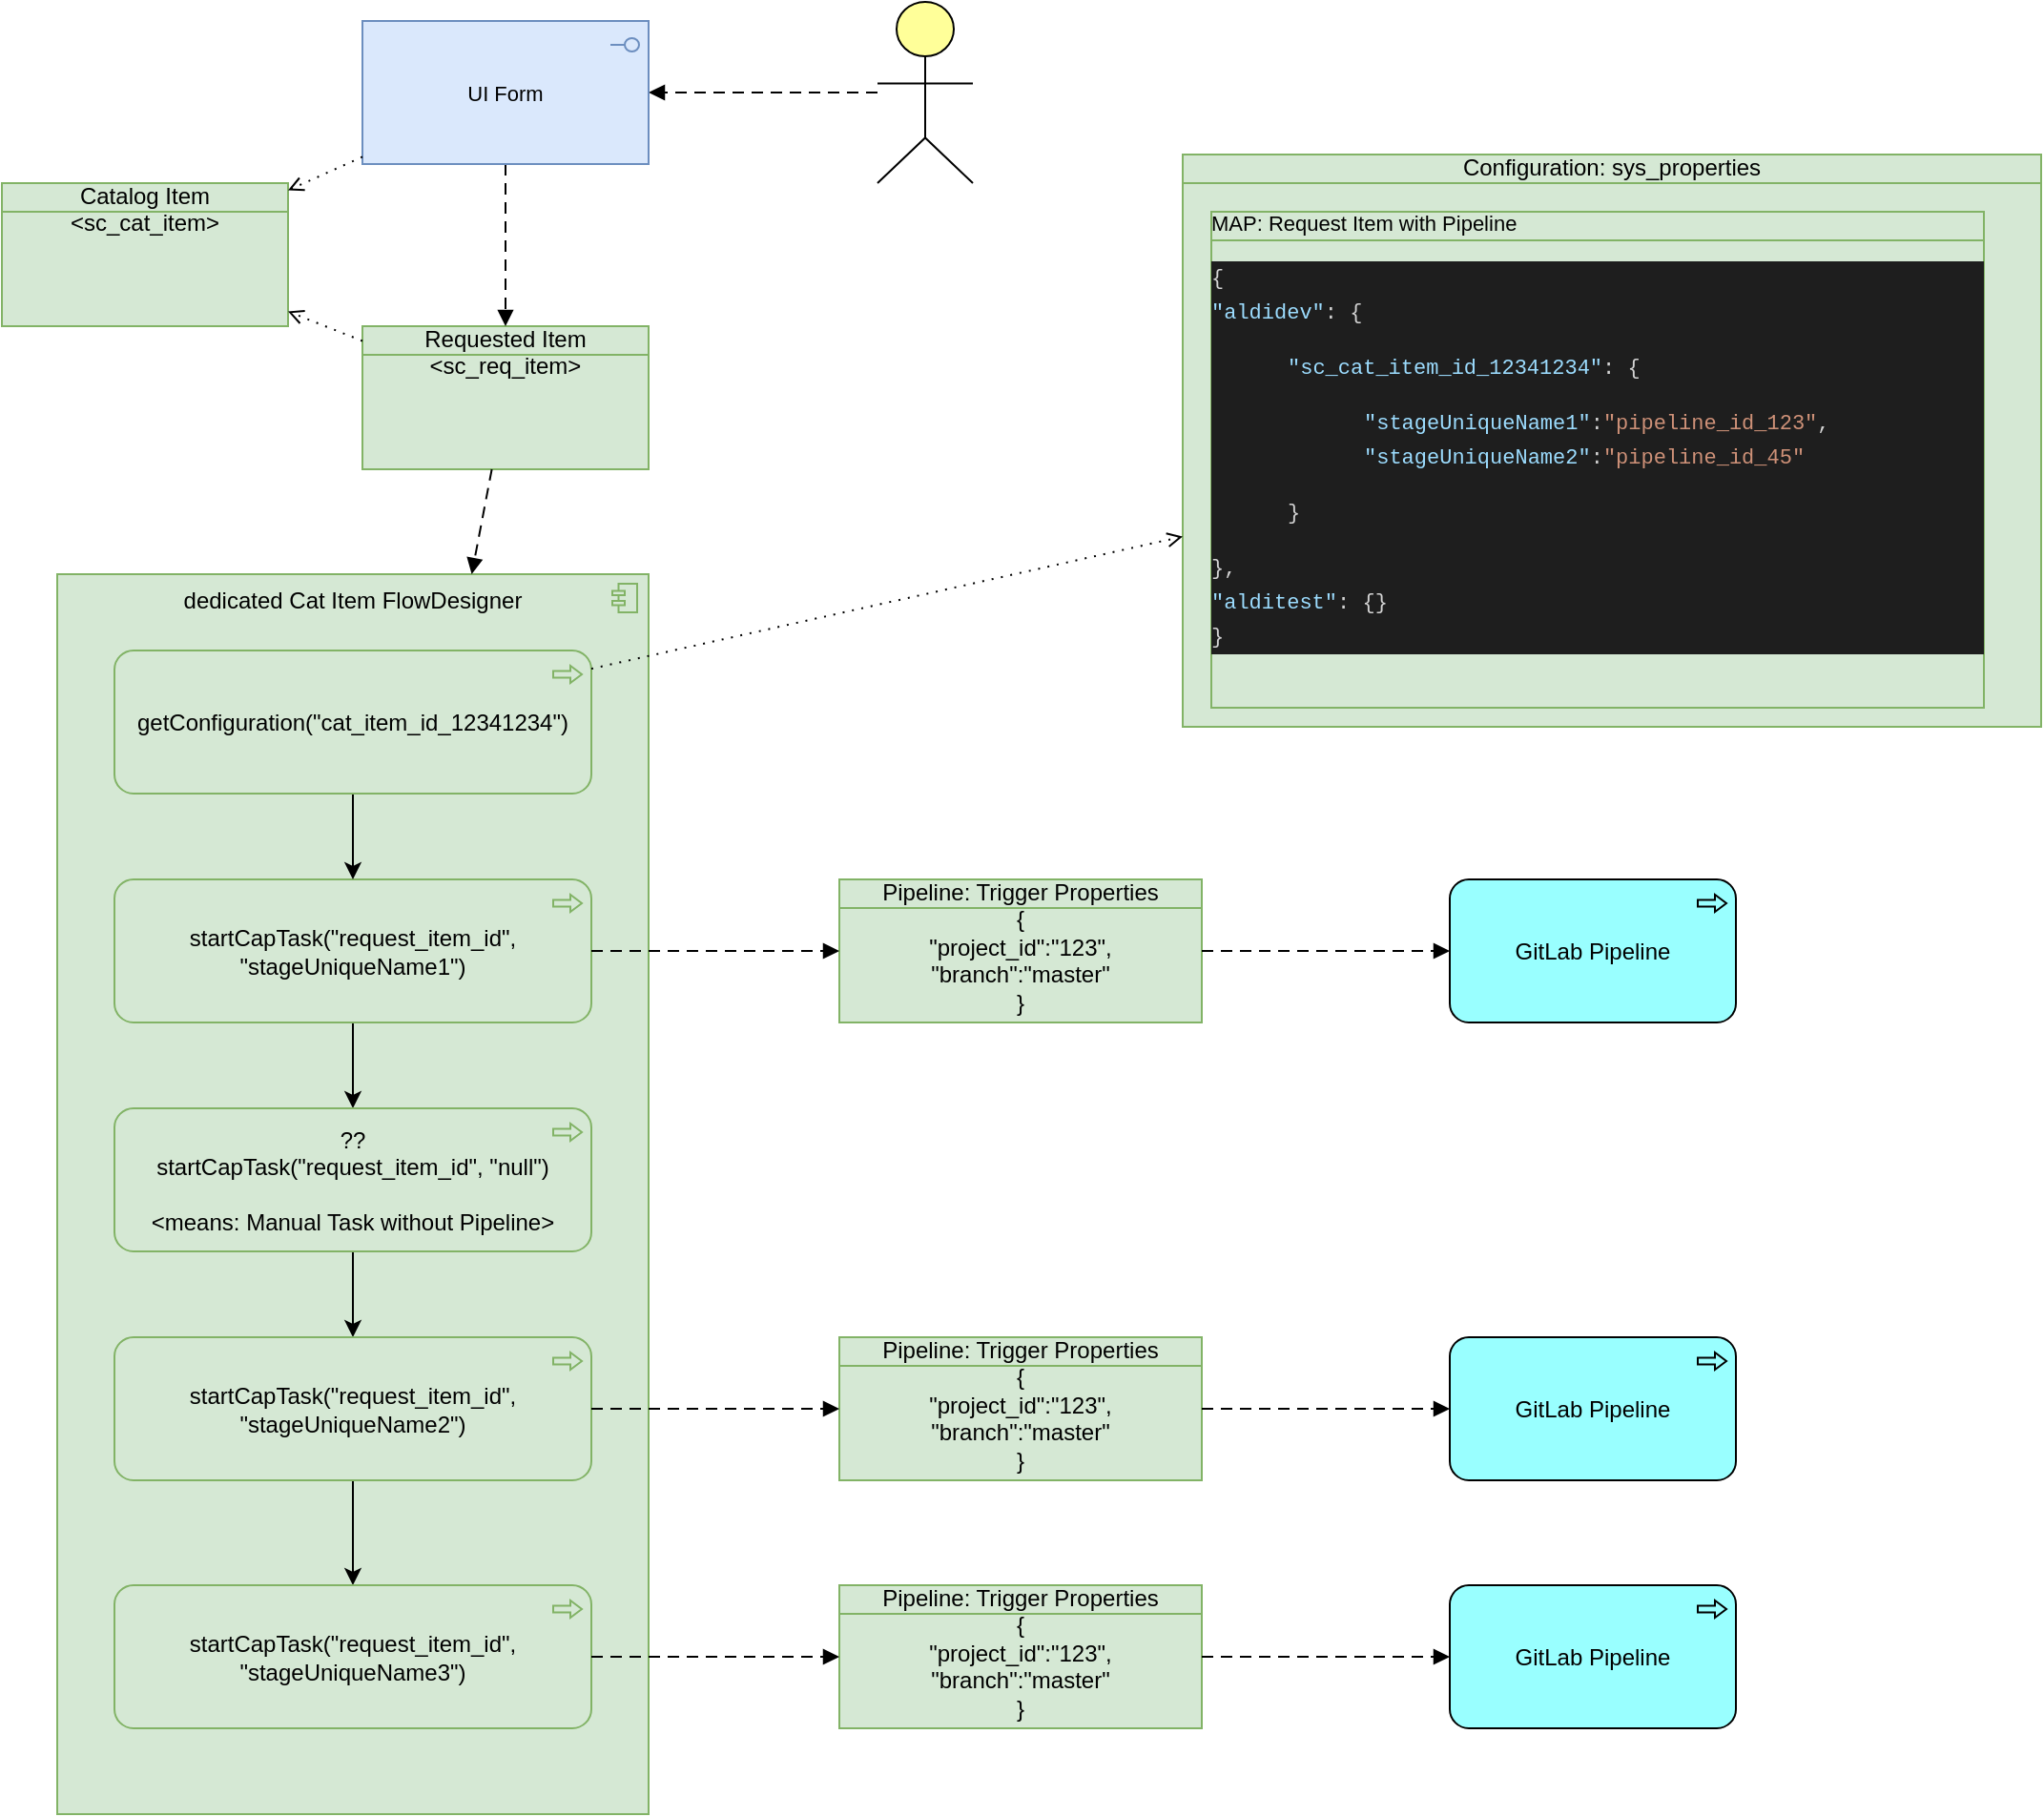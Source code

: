 <mxfile version="17.4.0" type="github">
  <diagram id="wmI7wNSezniwaIVf_9G3" name="Page-1">
    <mxGraphModel dx="1485" dy="1166" grid="1" gridSize="10" guides="1" tooltips="1" connect="1" arrows="1" fold="1" page="1" pageScale="1" pageWidth="1169" pageHeight="827" math="0" shadow="0">
      <root>
        <mxCell id="0" />
        <mxCell id="1" parent="0" />
        <mxCell id="qgC_dDuxxNJc28VRqnJa-1" value="dedicated Cat Item FlowDesigner" style="html=1;outlineConnect=0;whiteSpace=wrap;fillColor=#d5e8d4;shape=mxgraph.archimate3.application;appType=comp;archiType=square;verticalAlign=top;strokeColor=#82b366;" parent="1" vertex="1">
          <mxGeometry x="70" y="310" width="310" height="650" as="geometry" />
        </mxCell>
        <mxCell id="qgC_dDuxxNJc28VRqnJa-2" value="Requested Item &amp;lt;sc_req_item&amp;gt;" style="html=1;outlineConnect=0;whiteSpace=wrap;fillColor=#d5e8d4;shape=mxgraph.archimate3.businessObject;overflow=fill;strokeColor=#82b366;" parent="1" vertex="1">
          <mxGeometry x="230" y="180" width="150" height="75" as="geometry" />
        </mxCell>
        <mxCell id="qgC_dDuxxNJc28VRqnJa-7" value="" style="html=1;endArrow=block;dashed=1;elbow=vertical;endFill=1;dashPattern=6 4;rounded=0;" parent="1" source="qgC_dDuxxNJc28VRqnJa-2" target="qgC_dDuxxNJc28VRqnJa-1" edge="1">
          <mxGeometry width="160" relative="1" as="geometry">
            <mxPoint x="680" y="680" as="sourcePoint" />
            <mxPoint x="840" y="680" as="targetPoint" />
          </mxGeometry>
        </mxCell>
        <mxCell id="UmdhXk7E8YB4AxPKvRHx-3" value="Configuration: sys_properties" style="html=1;outlineConnect=0;whiteSpace=wrap;fillColor=#d5e8d4;shape=mxgraph.archimate3.businessObject;overflow=fill;strokeColor=#82b366;" vertex="1" parent="1">
          <mxGeometry x="660" y="90" width="450" height="300" as="geometry" />
        </mxCell>
        <mxCell id="UmdhXk7E8YB4AxPKvRHx-4" value="&lt;div style=&quot;font-size: 11px&quot;&gt;&lt;font style=&quot;font-size: 11px&quot;&gt;MAP: Request Item with Pipeline&lt;br&gt;&lt;/font&gt;&lt;/div&gt;&lt;div style=&quot;font-size: 11px&quot;&gt;&lt;font style=&quot;font-size: 11px&quot;&gt;&lt;br&gt;&lt;/font&gt;&lt;/div&gt;&lt;div style=&quot;color: rgb(212 , 212 , 212) ; background-color: rgb(30 , 30 , 30) ; font-family: &amp;#34;menlo&amp;#34; , &amp;#34;monaco&amp;#34; , &amp;#34;courier new&amp;#34; , monospace ; font-weight: normal ; font-size: 11px ; line-height: 18px&quot;&gt;&lt;div&gt;&lt;font style=&quot;font-size: 11px&quot;&gt;&lt;span style=&quot;color: #d4d4d4&quot;&gt;{&lt;/span&gt;&lt;/font&gt;&lt;/div&gt;&lt;div&gt;&lt;font style=&quot;font-size: 11px&quot;&gt;&lt;span style=&quot;color: #d4d4d4&quot;&gt;    &lt;/span&gt;&lt;span style=&quot;color: #9cdcfe&quot;&gt;&quot;aldidev&quot;&lt;/span&gt;&lt;span style=&quot;color: #d4d4d4&quot;&gt;: {&lt;/span&gt;&lt;/font&gt;&lt;/div&gt;&lt;blockquote&gt;&lt;div&gt;&lt;font style=&quot;font-size: 11px&quot;&gt;&lt;span style=&quot;color: #d4d4d4&quot;&gt;        &lt;/span&gt;&lt;span style=&quot;color: #9cdcfe&quot;&gt;&quot;sc_cat_item_id_12341234&quot;&lt;/span&gt;&lt;span style=&quot;color: #d4d4d4&quot;&gt;: {&lt;/span&gt;&lt;/font&gt;&lt;/div&gt;&lt;blockquote&gt;&lt;div&gt;&lt;font style=&quot;font-size: 11px&quot;&gt;&lt;span style=&quot;color: #d4d4d4&quot;&gt;            &lt;/span&gt;&lt;span style=&quot;color: #9cdcfe&quot;&gt;&quot;stageUniqueName1&quot;&lt;/span&gt;&lt;span style=&quot;color: #d4d4d4&quot;&gt;:&lt;/span&gt;&lt;span style=&quot;color: #ce9178&quot;&gt;&quot;pipeline_id_123&quot;&lt;/span&gt;&lt;span style=&quot;color: #d4d4d4&quot;&gt;,&lt;/span&gt;&lt;/font&gt;&lt;/div&gt;&lt;div&gt;&lt;font style=&quot;font-size: 11px&quot;&gt;&lt;span style=&quot;color: #d4d4d4&quot;&gt;            &lt;/span&gt;&lt;span style=&quot;color: #9cdcfe&quot;&gt;&quot;stageUniqueName2&quot;&lt;/span&gt;&lt;span style=&quot;color: #d4d4d4&quot;&gt;:&lt;/span&gt;&lt;span style=&quot;color: #ce9178&quot;&gt;&quot;pipeline_id_45&quot;&lt;/span&gt;&lt;/font&gt;&lt;/div&gt;&lt;/blockquote&gt;&lt;div&gt;&lt;font style=&quot;font-size: 11px&quot;&gt;&lt;span style=&quot;color: #d4d4d4&quot;&gt;        }&lt;/span&gt;&lt;/font&gt;&lt;/div&gt;&lt;/blockquote&gt;&lt;div&gt;&lt;font style=&quot;font-size: 11px&quot;&gt;&lt;span style=&quot;color: #d4d4d4&quot;&gt;    },&lt;/span&gt;&lt;/font&gt;&lt;/div&gt;&lt;div&gt;&lt;font style=&quot;font-size: 11px&quot;&gt;&lt;span style=&quot;color: #d4d4d4&quot;&gt;    &lt;/span&gt;&lt;span style=&quot;color: #9cdcfe&quot;&gt;&quot;alditest&quot;&lt;/span&gt;&lt;span style=&quot;color: #d4d4d4&quot;&gt;: {}&lt;/span&gt;&lt;/font&gt;&lt;/div&gt;&lt;div&gt;&lt;font style=&quot;font-size: 11px&quot;&gt;&lt;span style=&quot;color: #d4d4d4&quot;&gt;}&lt;/span&gt;&lt;/font&gt;&lt;/div&gt;&lt;/div&gt;" style="html=1;outlineConnect=0;fillColor=#d5e8d4;shape=mxgraph.archimate3.businessObject;overflow=fill;strokeColor=#82b366;whiteSpace=wrap;align=left;" vertex="1" parent="1">
          <mxGeometry x="675" y="120" width="405" height="260" as="geometry" />
        </mxCell>
        <mxCell id="UmdhXk7E8YB4AxPKvRHx-5" value="&lt;div&gt;Pipeline: Trigger Properties &lt;br&gt;&lt;/div&gt;&lt;div&gt;{&lt;/div&gt;&lt;div&gt;&quot;project_id&quot;:&quot;123&quot;,&lt;/div&gt;&lt;div&gt;&quot;branch&quot;:&quot;master&quot;&lt;br&gt;&lt;/div&gt;&lt;div&gt;}&lt;br&gt;&lt;/div&gt;" style="html=1;outlineConnect=0;whiteSpace=wrap;fillColor=#d5e8d4;shape=mxgraph.archimate3.businessObject;overflow=fill;strokeColor=#82b366;" vertex="1" parent="1">
          <mxGeometry x="480" y="470" width="190" height="75" as="geometry" />
        </mxCell>
        <mxCell id="UmdhXk7E8YB4AxPKvRHx-10" value="" style="edgeStyle=orthogonalEdgeStyle;rounded=0;orthogonalLoop=1;jettySize=auto;html=1;" edge="1" parent="1" source="UmdhXk7E8YB4AxPKvRHx-6" target="UmdhXk7E8YB4AxPKvRHx-7">
          <mxGeometry relative="1" as="geometry" />
        </mxCell>
        <mxCell id="UmdhXk7E8YB4AxPKvRHx-6" value="startCapTask(&quot;request_item_id&quot;, &quot;stageUniqueName1&quot;)" style="html=1;outlineConnect=0;whiteSpace=wrap;fillColor=#d5e8d4;shape=mxgraph.archimate3.application;appType=proc;archiType=rounded;strokeColor=#82b366;" vertex="1" parent="1">
          <mxGeometry x="100" y="470" width="250" height="75" as="geometry" />
        </mxCell>
        <mxCell id="UmdhXk7E8YB4AxPKvRHx-11" value="" style="edgeStyle=orthogonalEdgeStyle;rounded=0;orthogonalLoop=1;jettySize=auto;html=1;" edge="1" parent="1" source="UmdhXk7E8YB4AxPKvRHx-7" target="UmdhXk7E8YB4AxPKvRHx-8">
          <mxGeometry relative="1" as="geometry" />
        </mxCell>
        <mxCell id="UmdhXk7E8YB4AxPKvRHx-7" value="??&lt;div&gt;startCapTask(&quot;request_item_id&quot;, &quot;null&quot;)&lt;/div&gt;&lt;div&gt;&lt;br&gt;&lt;/div&gt;&lt;div&gt;&amp;lt;means: Manual Task without Pipeline&amp;gt;&lt;br&gt;&lt;/div&gt;" style="html=1;outlineConnect=0;whiteSpace=wrap;fillColor=#d5e8d4;shape=mxgraph.archimate3.application;appType=proc;archiType=rounded;strokeColor=#82b366;" vertex="1" parent="1">
          <mxGeometry x="100" y="590" width="250" height="75" as="geometry" />
        </mxCell>
        <mxCell id="UmdhXk7E8YB4AxPKvRHx-12" value="" style="edgeStyle=orthogonalEdgeStyle;rounded=0;orthogonalLoop=1;jettySize=auto;html=1;" edge="1" parent="1" source="UmdhXk7E8YB4AxPKvRHx-8" target="UmdhXk7E8YB4AxPKvRHx-9">
          <mxGeometry relative="1" as="geometry" />
        </mxCell>
        <mxCell id="UmdhXk7E8YB4AxPKvRHx-8" value="startCapTask(&quot;request_item_id&quot;, &quot;stageUniqueName2&quot;)" style="html=1;outlineConnect=0;whiteSpace=wrap;fillColor=#d5e8d4;shape=mxgraph.archimate3.application;appType=proc;archiType=rounded;strokeColor=#82b366;" vertex="1" parent="1">
          <mxGeometry x="100" y="710" width="250" height="75" as="geometry" />
        </mxCell>
        <mxCell id="UmdhXk7E8YB4AxPKvRHx-9" value="startCapTask(&quot;request_item_id&quot;, &quot;stageUniqueName3&quot;)" style="html=1;outlineConnect=0;whiteSpace=wrap;fillColor=#d5e8d4;shape=mxgraph.archimate3.application;appType=proc;archiType=rounded;strokeColor=#82b366;" vertex="1" parent="1">
          <mxGeometry x="100" y="840" width="250" height="75" as="geometry" />
        </mxCell>
        <mxCell id="UmdhXk7E8YB4AxPKvRHx-13" value="&lt;div&gt;Catalog Item &lt;br&gt;&lt;/div&gt;&lt;div&gt;&amp;lt;sc_cat_item&amp;gt;&lt;/div&gt;" style="html=1;outlineConnect=0;whiteSpace=wrap;fillColor=#d5e8d4;shape=mxgraph.archimate3.businessObject;overflow=fill;strokeColor=#82b366;" vertex="1" parent="1">
          <mxGeometry x="41" y="105" width="150" height="75" as="geometry" />
        </mxCell>
        <mxCell id="UmdhXk7E8YB4AxPKvRHx-14" value="" style="html=1;outlineConnect=0;whiteSpace=wrap;fillColor=#ffff99;verticalLabelPosition=bottom;verticalAlign=top;align=center;shape=mxgraph.archimate3.actor;" vertex="1" parent="1">
          <mxGeometry x="500" y="10" width="50" height="95" as="geometry" />
        </mxCell>
        <mxCell id="UmdhXk7E8YB4AxPKvRHx-15" value="" style="html=1;endArrow=block;dashed=1;elbow=vertical;endFill=1;dashPattern=6 4;rounded=0;" edge="1" parent="1" source="UmdhXk7E8YB4AxPKvRHx-14" target="UmdhXk7E8YB4AxPKvRHx-21">
          <mxGeometry width="160" relative="1" as="geometry">
            <mxPoint x="410" y="261.953" as="sourcePoint" />
            <mxPoint x="590" y="296.641" as="targetPoint" />
          </mxGeometry>
        </mxCell>
        <mxCell id="UmdhXk7E8YB4AxPKvRHx-16" value="" style="html=1;endArrow=block;dashed=1;elbow=vertical;endFill=1;dashPattern=6 4;rounded=0;" edge="1" parent="1" source="UmdhXk7E8YB4AxPKvRHx-21" target="qgC_dDuxxNJc28VRqnJa-2">
          <mxGeometry width="160" relative="1" as="geometry">
            <mxPoint x="380" y="271.953" as="sourcePoint" />
            <mxPoint x="560" y="306.641" as="targetPoint" />
          </mxGeometry>
        </mxCell>
        <mxCell id="UmdhXk7E8YB4AxPKvRHx-24" value="" style="edgeStyle=none;rounded=0;orthogonalLoop=1;jettySize=auto;html=1;fontSize=11;" edge="1" parent="1" source="UmdhXk7E8YB4AxPKvRHx-17" target="UmdhXk7E8YB4AxPKvRHx-6">
          <mxGeometry relative="1" as="geometry" />
        </mxCell>
        <mxCell id="UmdhXk7E8YB4AxPKvRHx-17" value="getConfiguration(&quot;cat_item_id_12341234&quot;)" style="html=1;outlineConnect=0;whiteSpace=wrap;fillColor=#d5e8d4;shape=mxgraph.archimate3.application;appType=proc;archiType=rounded;strokeColor=#82b366;" vertex="1" parent="1">
          <mxGeometry x="100" y="350" width="250" height="75" as="geometry" />
        </mxCell>
        <mxCell id="UmdhXk7E8YB4AxPKvRHx-18" value="GitLab Pipeline" style="html=1;outlineConnect=0;whiteSpace=wrap;fillColor=#99ffff;shape=mxgraph.archimate3.application;appType=proc;archiType=rounded;" vertex="1" parent="1">
          <mxGeometry x="800" y="470" width="150" height="75" as="geometry" />
        </mxCell>
        <mxCell id="UmdhXk7E8YB4AxPKvRHx-19" value="" style="html=1;endArrow=block;dashed=1;elbow=vertical;endFill=1;dashPattern=6 4;rounded=0;" edge="1" parent="1" source="UmdhXk7E8YB4AxPKvRHx-6" target="UmdhXk7E8YB4AxPKvRHx-5">
          <mxGeometry width="160" relative="1" as="geometry">
            <mxPoint x="360" y="385.108" as="sourcePoint" />
            <mxPoint x="590" y="362.306" as="targetPoint" />
          </mxGeometry>
        </mxCell>
        <mxCell id="UmdhXk7E8YB4AxPKvRHx-20" value="" style="html=1;endArrow=block;dashed=1;elbow=vertical;endFill=1;dashPattern=6 4;rounded=0;" edge="1" parent="1" source="UmdhXk7E8YB4AxPKvRHx-5" target="UmdhXk7E8YB4AxPKvRHx-18">
          <mxGeometry width="160" relative="1" as="geometry">
            <mxPoint x="370" y="330.108" as="sourcePoint" />
            <mxPoint x="600" y="307.306" as="targetPoint" />
          </mxGeometry>
        </mxCell>
        <mxCell id="UmdhXk7E8YB4AxPKvRHx-21" value="UI Form" style="html=1;outlineConnect=0;whiteSpace=wrap;fillColor=#dae8fc;shape=mxgraph.archimate3.application;appType=interface;archiType=square;fontSize=11;strokeColor=#6c8ebf;" vertex="1" parent="1">
          <mxGeometry x="230" y="20" width="150" height="75" as="geometry" />
        </mxCell>
        <mxCell id="UmdhXk7E8YB4AxPKvRHx-22" value="" style="html=1;endArrow=open;elbow=vertical;endFill=0;dashed=1;dashPattern=1 4;rounded=0;fontSize=11;" edge="1" parent="1" source="UmdhXk7E8YB4AxPKvRHx-21" target="UmdhXk7E8YB4AxPKvRHx-13">
          <mxGeometry width="160" relative="1" as="geometry">
            <mxPoint x="381" y="145" as="sourcePoint" />
            <mxPoint x="541" y="145" as="targetPoint" />
          </mxGeometry>
        </mxCell>
        <mxCell id="UmdhXk7E8YB4AxPKvRHx-23" value="" style="html=1;endArrow=open;elbow=vertical;endFill=0;dashed=1;dashPattern=1 4;rounded=0;fontSize=11;" edge="1" parent="1" source="qgC_dDuxxNJc28VRqnJa-2" target="UmdhXk7E8YB4AxPKvRHx-13">
          <mxGeometry width="160" relative="1" as="geometry">
            <mxPoint x="251" y="135" as="sourcePoint" />
            <mxPoint x="201" y="135" as="targetPoint" />
          </mxGeometry>
        </mxCell>
        <mxCell id="UmdhXk7E8YB4AxPKvRHx-25" value="" style="html=1;endArrow=open;elbow=vertical;endFill=0;dashed=1;dashPattern=1 4;rounded=0;fontSize=11;" edge="1" parent="1" source="UmdhXk7E8YB4AxPKvRHx-17" target="UmdhXk7E8YB4AxPKvRHx-3">
          <mxGeometry width="160" relative="1" as="geometry">
            <mxPoint x="269" y="203.77" as="sourcePoint" />
            <mxPoint x="230" y="186.23" as="targetPoint" />
          </mxGeometry>
        </mxCell>
        <mxCell id="UmdhXk7E8YB4AxPKvRHx-26" value="&lt;div&gt;Pipeline: Trigger Properties &lt;br&gt;&lt;/div&gt;&lt;div&gt;{&lt;/div&gt;&lt;div&gt;&quot;project_id&quot;:&quot;123&quot;,&lt;/div&gt;&lt;div&gt;&quot;branch&quot;:&quot;master&quot;&lt;br&gt;&lt;/div&gt;&lt;div&gt;}&lt;br&gt;&lt;/div&gt;" style="html=1;outlineConnect=0;whiteSpace=wrap;fillColor=#d5e8d4;shape=mxgraph.archimate3.businessObject;overflow=fill;strokeColor=#82b366;" vertex="1" parent="1">
          <mxGeometry x="480" y="710" width="190" height="75" as="geometry" />
        </mxCell>
        <mxCell id="UmdhXk7E8YB4AxPKvRHx-27" value="GitLab Pipeline" style="html=1;outlineConnect=0;whiteSpace=wrap;fillColor=#99ffff;shape=mxgraph.archimate3.application;appType=proc;archiType=rounded;" vertex="1" parent="1">
          <mxGeometry x="800" y="710" width="150" height="75" as="geometry" />
        </mxCell>
        <mxCell id="UmdhXk7E8YB4AxPKvRHx-28" value="" style="html=1;endArrow=block;dashed=1;elbow=vertical;endFill=1;dashPattern=6 4;rounded=0;" edge="1" parent="1" source="UmdhXk7E8YB4AxPKvRHx-26" target="UmdhXk7E8YB4AxPKvRHx-27">
          <mxGeometry width="160" relative="1" as="geometry">
            <mxPoint x="350" y="570.108" as="sourcePoint" />
            <mxPoint x="580" y="547.306" as="targetPoint" />
          </mxGeometry>
        </mxCell>
        <mxCell id="UmdhXk7E8YB4AxPKvRHx-29" value="&lt;div&gt;Pipeline: Trigger Properties &lt;br&gt;&lt;/div&gt;&lt;div&gt;{&lt;/div&gt;&lt;div&gt;&quot;project_id&quot;:&quot;123&quot;,&lt;/div&gt;&lt;div&gt;&quot;branch&quot;:&quot;master&quot;&lt;br&gt;&lt;/div&gt;&lt;div&gt;}&lt;br&gt;&lt;/div&gt;" style="html=1;outlineConnect=0;whiteSpace=wrap;fillColor=#d5e8d4;shape=mxgraph.archimate3.businessObject;overflow=fill;strokeColor=#82b366;" vertex="1" parent="1">
          <mxGeometry x="480" y="840" width="190" height="75" as="geometry" />
        </mxCell>
        <mxCell id="UmdhXk7E8YB4AxPKvRHx-30" value="GitLab Pipeline" style="html=1;outlineConnect=0;whiteSpace=wrap;fillColor=#99ffff;shape=mxgraph.archimate3.application;appType=proc;archiType=rounded;" vertex="1" parent="1">
          <mxGeometry x="800" y="840" width="150" height="75" as="geometry" />
        </mxCell>
        <mxCell id="UmdhXk7E8YB4AxPKvRHx-31" value="" style="html=1;endArrow=block;dashed=1;elbow=vertical;endFill=1;dashPattern=6 4;rounded=0;" edge="1" parent="1" source="UmdhXk7E8YB4AxPKvRHx-29" target="UmdhXk7E8YB4AxPKvRHx-30">
          <mxGeometry width="160" relative="1" as="geometry">
            <mxPoint x="350" y="700.108" as="sourcePoint" />
            <mxPoint x="580" y="677.306" as="targetPoint" />
          </mxGeometry>
        </mxCell>
        <mxCell id="UmdhXk7E8YB4AxPKvRHx-32" value="" style="html=1;endArrow=block;dashed=1;elbow=vertical;endFill=1;dashPattern=6 4;rounded=0;" edge="1" parent="1" source="UmdhXk7E8YB4AxPKvRHx-8" target="UmdhXk7E8YB4AxPKvRHx-26">
          <mxGeometry width="160" relative="1" as="geometry">
            <mxPoint x="360" y="540.714" as="sourcePoint" />
            <mxPoint x="490" y="564.857" as="targetPoint" />
          </mxGeometry>
        </mxCell>
        <mxCell id="UmdhXk7E8YB4AxPKvRHx-33" value="" style="html=1;endArrow=block;dashed=1;elbow=vertical;endFill=1;dashPattern=6 4;rounded=0;" edge="1" parent="1" source="UmdhXk7E8YB4AxPKvRHx-9" target="UmdhXk7E8YB4AxPKvRHx-29">
          <mxGeometry width="160" relative="1" as="geometry">
            <mxPoint x="370" y="550.714" as="sourcePoint" />
            <mxPoint x="500" y="574.857" as="targetPoint" />
          </mxGeometry>
        </mxCell>
      </root>
    </mxGraphModel>
  </diagram>
</mxfile>
